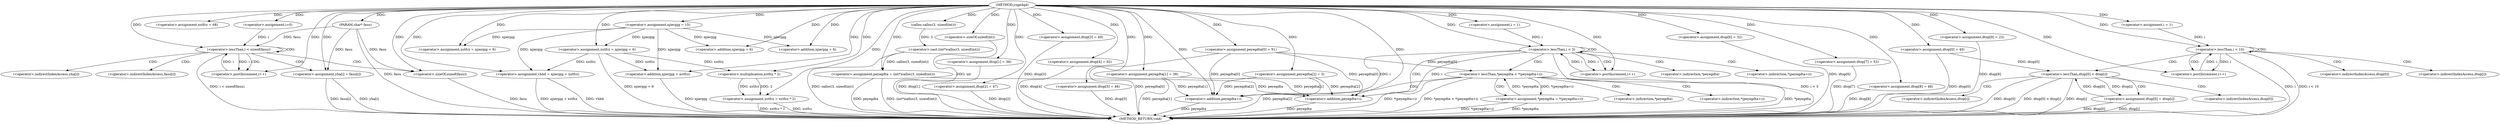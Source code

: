 digraph yzgedqd {  
"922337203686377670" [label = "(METHOD,yzgedqd)" ]
"922337203686377851" [label = "(METHOD_RETURN,void)" ]
"922337203686377671" [label = "(PARAM,char* fauu)" ]
"922337203686377675" [label = "(<operator>.assignment,xstfcz = 68)" ]
"922337203686377682" [label = "(<operator>.assignment,i=0)" ]
"922337203686377685" [label = "(<operator>.lessThan,i < sizeof(fauu))" ]
"922337203686377687" [label = "(<operator>.sizeOf,sizeof(fauu))" ]
"922337203686377689" [label = "(<operator>.postIncrement,i++)" ]
"922337203686377692" [label = "(<operator>.assignment,yha[i] = fauu[i])" ]
"922337203686377700" [label = "(<operator>.assignment,njierpjg = 15)" ]
"922337203686377704" [label = "(<operator>.assignment,dtop[0] = 40)" ]
"922337203686377709" [label = "(<operator>.assignment,xstfcz = njierpjg + 6)" ]
"922337203686377711" [label = "(<operator>.addition,njierpjg + 6)" ]
"922337203686377714" [label = "(<operator>.assignment,peyegdta = (int*)calloc(3, sizeof(int)))" ]
"922337203686377716" [label = "(<operator>.cast,(int*)calloc(3, sizeof(int)))" ]
"922337203686377718" [label = "(calloc,calloc(3, sizeof(int)))" ]
"922337203686377720" [label = "(<operator>.sizeOf,sizeof(int))" ]
"922337203686377722" [label = "(<operator>.assignment,dtop[1] = 36)" ]
"922337203686377727" [label = "(<operator>.assignment,dtop[2] = 47)" ]
"922337203686377732" [label = "(<operator>.assignment,xstfcz = njierpjg + 6)" ]
"922337203686377734" [label = "(<operator>.addition,njierpjg + 6)" ]
"922337203686377737" [label = "(<operator>.assignment,dtop[3] = 49)" ]
"922337203686377742" [label = "(<operator>.assignment,peyegdta[0] = 91)" ]
"922337203686377747" [label = "(<operator>.assignment,dtop[4] = 92)" ]
"922337203686377752" [label = "(<operator>.assignment,peyegdta[1] = 38)" ]
"922337203686377757" [label = "(<operator>.assignment,vhbd = njierpjg + xstfcz)" ]
"922337203686377759" [label = "(<operator>.addition,njierpjg + xstfcz)" ]
"922337203686377762" [label = "(<operator>.assignment,xstfcz = xstfcz * 2)" ]
"922337203686377764" [label = "(<operator>.multiplication,xstfcz * 2)" ]
"922337203686377767" [label = "(<operator>.assignment,dtop[5] = 46)" ]
"922337203686377772" [label = "(<operator>.assignment,peyegdta[2] = 3)" ]
"922337203686377777" [label = "(<operator>.assignment,dtop[6] = 32)" ]
"922337203686377784" [label = "(<operator>.assignment,i = 1)" ]
"922337203686377787" [label = "(<operator>.lessThan,i < 3)" ]
"922337203686377790" [label = "(<operator>.postIncrement,i++)" ]
"922337203686377794" [label = "(<operator>.lessThan,*peyegdta < *(peyegdta+i))" ]
"922337203686377798" [label = "(<operator>.addition,peyegdta+i)" ]
"922337203686377802" [label = "(<operator>.assignment,*peyegdta = *(peyegdta+i))" ]
"922337203686377806" [label = "(<operator>.addition,peyegdta+i)" ]
"922337203686377809" [label = "(<operator>.assignment,dtop[7] = 53)" ]
"922337203686377814" [label = "(<operator>.assignment,dtop[8] = 48)" ]
"922337203686377819" [label = "(<operator>.assignment,dtop[9] = 22)" ]
"922337203686377826" [label = "(<operator>.assignment,i = 1)" ]
"922337203686377829" [label = "(<operator>.lessThan,i < 10)" ]
"922337203686377832" [label = "(<operator>.postIncrement,i++)" ]
"922337203686377836" [label = "(<operator>.lessThan,dtop[0] < dtop[i])" ]
"922337203686377844" [label = "(<operator>.assignment,dtop[0] = dtop[i])" ]
"922337203686377693" [label = "(<operator>.indirectIndexAccess,yha[i])" ]
"922337203686377696" [label = "(<operator>.indirectIndexAccess,fauu[i])" ]
"922337203686377795" [label = "(<operator>.indirection,*peyegdta)" ]
"922337203686377797" [label = "(<operator>.indirection,*(peyegdta+i))" ]
"922337203686377803" [label = "(<operator>.indirection,*peyegdta)" ]
"922337203686377805" [label = "(<operator>.indirection,*(peyegdta+i))" ]
"922337203686377837" [label = "(<operator>.indirectIndexAccess,dtop[0])" ]
"922337203686377840" [label = "(<operator>.indirectIndexAccess,dtop[i])" ]
"922337203686377845" [label = "(<operator>.indirectIndexAccess,dtop[0])" ]
"922337203686377848" [label = "(<operator>.indirectIndexAccess,dtop[i])" ]
  "922337203686377716" -> "922337203686377851"  [ label = "DDG: calloc(3, sizeof(int))"] 
  "922337203686377737" -> "922337203686377851"  [ label = "DDG: dtop[3]"] 
  "922337203686377714" -> "922337203686377851"  [ label = "DDG: peyegdta"] 
  "922337203686377692" -> "922337203686377851"  [ label = "DDG: fauu[i]"] 
  "922337203686377836" -> "922337203686377851"  [ label = "DDG: dtop[0]"] 
  "922337203686377722" -> "922337203686377851"  [ label = "DDG: dtop[1]"] 
  "922337203686377787" -> "922337203686377851"  [ label = "DDG: i < 3"] 
  "922337203686377836" -> "922337203686377851"  [ label = "DDG: dtop[0] < dtop[i]"] 
  "922337203686377732" -> "922337203686377851"  [ label = "DDG: njierpjg + 6"] 
  "922337203686377794" -> "922337203686377851"  [ label = "DDG: *peyegdta"] 
  "922337203686377829" -> "922337203686377851"  [ label = "DDG: i"] 
  "922337203686377757" -> "922337203686377851"  [ label = "DDG: njierpjg + xstfcz"] 
  "922337203686377704" -> "922337203686377851"  [ label = "DDG: dtop[0]"] 
  "922337203686377714" -> "922337203686377851"  [ label = "DDG: (int*)calloc(3, sizeof(int))"] 
  "922337203686377762" -> "922337203686377851"  [ label = "DDG: xstfcz"] 
  "922337203686377747" -> "922337203686377851"  [ label = "DDG: dtop[4]"] 
  "922337203686377742" -> "922337203686377851"  [ label = "DDG: peyegdta[0]"] 
  "922337203686377767" -> "922337203686377851"  [ label = "DDG: dtop[5]"] 
  "922337203686377685" -> "922337203686377851"  [ label = "DDG: i < sizeof(fauu)"] 
  "922337203686377720" -> "922337203686377851"  [ label = "DDG: int"] 
  "922337203686377727" -> "922337203686377851"  [ label = "DDG: dtop[2]"] 
  "922337203686377762" -> "922337203686377851"  [ label = "DDG: xstfcz * 2"] 
  "922337203686377798" -> "922337203686377851"  [ label = "DDG: peyegdta"] 
  "922337203686377752" -> "922337203686377851"  [ label = "DDG: peyegdta[1]"] 
  "922337203686377692" -> "922337203686377851"  [ label = "DDG: yha[i]"] 
  "922337203686377819" -> "922337203686377851"  [ label = "DDG: dtop[9]"] 
  "922337203686377814" -> "922337203686377851"  [ label = "DDG: dtop[8]"] 
  "922337203686377777" -> "922337203686377851"  [ label = "DDG: dtop[6]"] 
  "922337203686377687" -> "922337203686377851"  [ label = "DDG: fauu"] 
  "922337203686377836" -> "922337203686377851"  [ label = "DDG: dtop[i]"] 
  "922337203686377806" -> "922337203686377851"  [ label = "DDG: peyegdta"] 
  "922337203686377829" -> "922337203686377851"  [ label = "DDG: i < 10"] 
  "922337203686377844" -> "922337203686377851"  [ label = "DDG: dtop[i]"] 
  "922337203686377802" -> "922337203686377851"  [ label = "DDG: *(peyegdta+i)"] 
  "922337203686377671" -> "922337203686377851"  [ label = "DDG: fauu"] 
  "922337203686377844" -> "922337203686377851"  [ label = "DDG: dtop[0]"] 
  "922337203686377809" -> "922337203686377851"  [ label = "DDG: dtop[7]"] 
  "922337203686377759" -> "922337203686377851"  [ label = "DDG: njierpjg"] 
  "922337203686377794" -> "922337203686377851"  [ label = "DDG: *(peyegdta+i)"] 
  "922337203686377794" -> "922337203686377851"  [ label = "DDG: *peyegdta < *(peyegdta+i)"] 
  "922337203686377757" -> "922337203686377851"  [ label = "DDG: vhbd"] 
  "922337203686377772" -> "922337203686377851"  [ label = "DDG: peyegdta[2]"] 
  "922337203686377802" -> "922337203686377851"  [ label = "DDG: *peyegdta"] 
  "922337203686377670" -> "922337203686377671"  [ label = "DDG: "] 
  "922337203686377670" -> "922337203686377675"  [ label = "DDG: "] 
  "922337203686377670" -> "922337203686377682"  [ label = "DDG: "] 
  "922337203686377682" -> "922337203686377685"  [ label = "DDG: i"] 
  "922337203686377689" -> "922337203686377685"  [ label = "DDG: i"] 
  "922337203686377670" -> "922337203686377685"  [ label = "DDG: "] 
  "922337203686377671" -> "922337203686377685"  [ label = "DDG: fauu"] 
  "922337203686377671" -> "922337203686377687"  [ label = "DDG: fauu"] 
  "922337203686377670" -> "922337203686377687"  [ label = "DDG: "] 
  "922337203686377685" -> "922337203686377689"  [ label = "DDG: i"] 
  "922337203686377670" -> "922337203686377689"  [ label = "DDG: "] 
  "922337203686377671" -> "922337203686377692"  [ label = "DDG: fauu"] 
  "922337203686377670" -> "922337203686377692"  [ label = "DDG: "] 
  "922337203686377670" -> "922337203686377700"  [ label = "DDG: "] 
  "922337203686377670" -> "922337203686377704"  [ label = "DDG: "] 
  "922337203686377700" -> "922337203686377709"  [ label = "DDG: njierpjg"] 
  "922337203686377670" -> "922337203686377709"  [ label = "DDG: "] 
  "922337203686377700" -> "922337203686377711"  [ label = "DDG: njierpjg"] 
  "922337203686377670" -> "922337203686377711"  [ label = "DDG: "] 
  "922337203686377716" -> "922337203686377714"  [ label = "DDG: calloc(3, sizeof(int))"] 
  "922337203686377670" -> "922337203686377714"  [ label = "DDG: "] 
  "922337203686377718" -> "922337203686377716"  [ label = "DDG: 3"] 
  "922337203686377670" -> "922337203686377718"  [ label = "DDG: "] 
  "922337203686377670" -> "922337203686377720"  [ label = "DDG: "] 
  "922337203686377670" -> "922337203686377722"  [ label = "DDG: "] 
  "922337203686377670" -> "922337203686377727"  [ label = "DDG: "] 
  "922337203686377670" -> "922337203686377732"  [ label = "DDG: "] 
  "922337203686377700" -> "922337203686377732"  [ label = "DDG: njierpjg"] 
  "922337203686377670" -> "922337203686377734"  [ label = "DDG: "] 
  "922337203686377700" -> "922337203686377734"  [ label = "DDG: njierpjg"] 
  "922337203686377670" -> "922337203686377737"  [ label = "DDG: "] 
  "922337203686377670" -> "922337203686377742"  [ label = "DDG: "] 
  "922337203686377670" -> "922337203686377747"  [ label = "DDG: "] 
  "922337203686377670" -> "922337203686377752"  [ label = "DDG: "] 
  "922337203686377670" -> "922337203686377757"  [ label = "DDG: "] 
  "922337203686377700" -> "922337203686377757"  [ label = "DDG: njierpjg"] 
  "922337203686377732" -> "922337203686377757"  [ label = "DDG: xstfcz"] 
  "922337203686377670" -> "922337203686377759"  [ label = "DDG: "] 
  "922337203686377700" -> "922337203686377759"  [ label = "DDG: njierpjg"] 
  "922337203686377732" -> "922337203686377759"  [ label = "DDG: xstfcz"] 
  "922337203686377764" -> "922337203686377762"  [ label = "DDG: xstfcz"] 
  "922337203686377764" -> "922337203686377762"  [ label = "DDG: 2"] 
  "922337203686377670" -> "922337203686377762"  [ label = "DDG: "] 
  "922337203686377670" -> "922337203686377764"  [ label = "DDG: "] 
  "922337203686377732" -> "922337203686377764"  [ label = "DDG: xstfcz"] 
  "922337203686377670" -> "922337203686377767"  [ label = "DDG: "] 
  "922337203686377670" -> "922337203686377772"  [ label = "DDG: "] 
  "922337203686377670" -> "922337203686377777"  [ label = "DDG: "] 
  "922337203686377670" -> "922337203686377784"  [ label = "DDG: "] 
  "922337203686377784" -> "922337203686377787"  [ label = "DDG: i"] 
  "922337203686377790" -> "922337203686377787"  [ label = "DDG: i"] 
  "922337203686377670" -> "922337203686377787"  [ label = "DDG: "] 
  "922337203686377670" -> "922337203686377790"  [ label = "DDG: "] 
  "922337203686377787" -> "922337203686377790"  [ label = "DDG: i"] 
  "922337203686377742" -> "922337203686377794"  [ label = "DDG: peyegdta[0]"] 
  "922337203686377802" -> "922337203686377794"  [ label = "DDG: *peyegdta"] 
  "922337203686377742" -> "922337203686377798"  [ label = "DDG: peyegdta[0]"] 
  "922337203686377752" -> "922337203686377798"  [ label = "DDG: peyegdta[1]"] 
  "922337203686377714" -> "922337203686377798"  [ label = "DDG: peyegdta"] 
  "922337203686377772" -> "922337203686377798"  [ label = "DDG: peyegdta[2]"] 
  "922337203686377670" -> "922337203686377798"  [ label = "DDG: "] 
  "922337203686377787" -> "922337203686377798"  [ label = "DDG: i"] 
  "922337203686377794" -> "922337203686377802"  [ label = "DDG: *(peyegdta+i)"] 
  "922337203686377742" -> "922337203686377806"  [ label = "DDG: peyegdta[0]"] 
  "922337203686377752" -> "922337203686377806"  [ label = "DDG: peyegdta[1]"] 
  "922337203686377772" -> "922337203686377806"  [ label = "DDG: peyegdta[2]"] 
  "922337203686377670" -> "922337203686377806"  [ label = "DDG: "] 
  "922337203686377787" -> "922337203686377806"  [ label = "DDG: i"] 
  "922337203686377670" -> "922337203686377809"  [ label = "DDG: "] 
  "922337203686377670" -> "922337203686377814"  [ label = "DDG: "] 
  "922337203686377670" -> "922337203686377819"  [ label = "DDG: "] 
  "922337203686377670" -> "922337203686377826"  [ label = "DDG: "] 
  "922337203686377826" -> "922337203686377829"  [ label = "DDG: i"] 
  "922337203686377832" -> "922337203686377829"  [ label = "DDG: i"] 
  "922337203686377670" -> "922337203686377829"  [ label = "DDG: "] 
  "922337203686377829" -> "922337203686377832"  [ label = "DDG: i"] 
  "922337203686377670" -> "922337203686377832"  [ label = "DDG: "] 
  "922337203686377704" -> "922337203686377836"  [ label = "DDG: dtop[0]"] 
  "922337203686377844" -> "922337203686377836"  [ label = "DDG: dtop[0]"] 
  "922337203686377836" -> "922337203686377844"  [ label = "DDG: dtop[i]"] 
  "922337203686377685" -> "922337203686377689"  [ label = "CDG: "] 
  "922337203686377685" -> "922337203686377693"  [ label = "CDG: "] 
  "922337203686377685" -> "922337203686377687"  [ label = "CDG: "] 
  "922337203686377685" -> "922337203686377685"  [ label = "CDG: "] 
  "922337203686377685" -> "922337203686377692"  [ label = "CDG: "] 
  "922337203686377685" -> "922337203686377696"  [ label = "CDG: "] 
  "922337203686377787" -> "922337203686377787"  [ label = "CDG: "] 
  "922337203686377787" -> "922337203686377790"  [ label = "CDG: "] 
  "922337203686377787" -> "922337203686377795"  [ label = "CDG: "] 
  "922337203686377787" -> "922337203686377794"  [ label = "CDG: "] 
  "922337203686377787" -> "922337203686377797"  [ label = "CDG: "] 
  "922337203686377787" -> "922337203686377798"  [ label = "CDG: "] 
  "922337203686377794" -> "922337203686377803"  [ label = "CDG: "] 
  "922337203686377794" -> "922337203686377802"  [ label = "CDG: "] 
  "922337203686377794" -> "922337203686377805"  [ label = "CDG: "] 
  "922337203686377794" -> "922337203686377806"  [ label = "CDG: "] 
  "922337203686377829" -> "922337203686377836"  [ label = "CDG: "] 
  "922337203686377829" -> "922337203686377840"  [ label = "CDG: "] 
  "922337203686377829" -> "922337203686377832"  [ label = "CDG: "] 
  "922337203686377829" -> "922337203686377837"  [ label = "CDG: "] 
  "922337203686377829" -> "922337203686377829"  [ label = "CDG: "] 
  "922337203686377836" -> "922337203686377844"  [ label = "CDG: "] 
  "922337203686377836" -> "922337203686377848"  [ label = "CDG: "] 
  "922337203686377836" -> "922337203686377845"  [ label = "CDG: "] 
}
